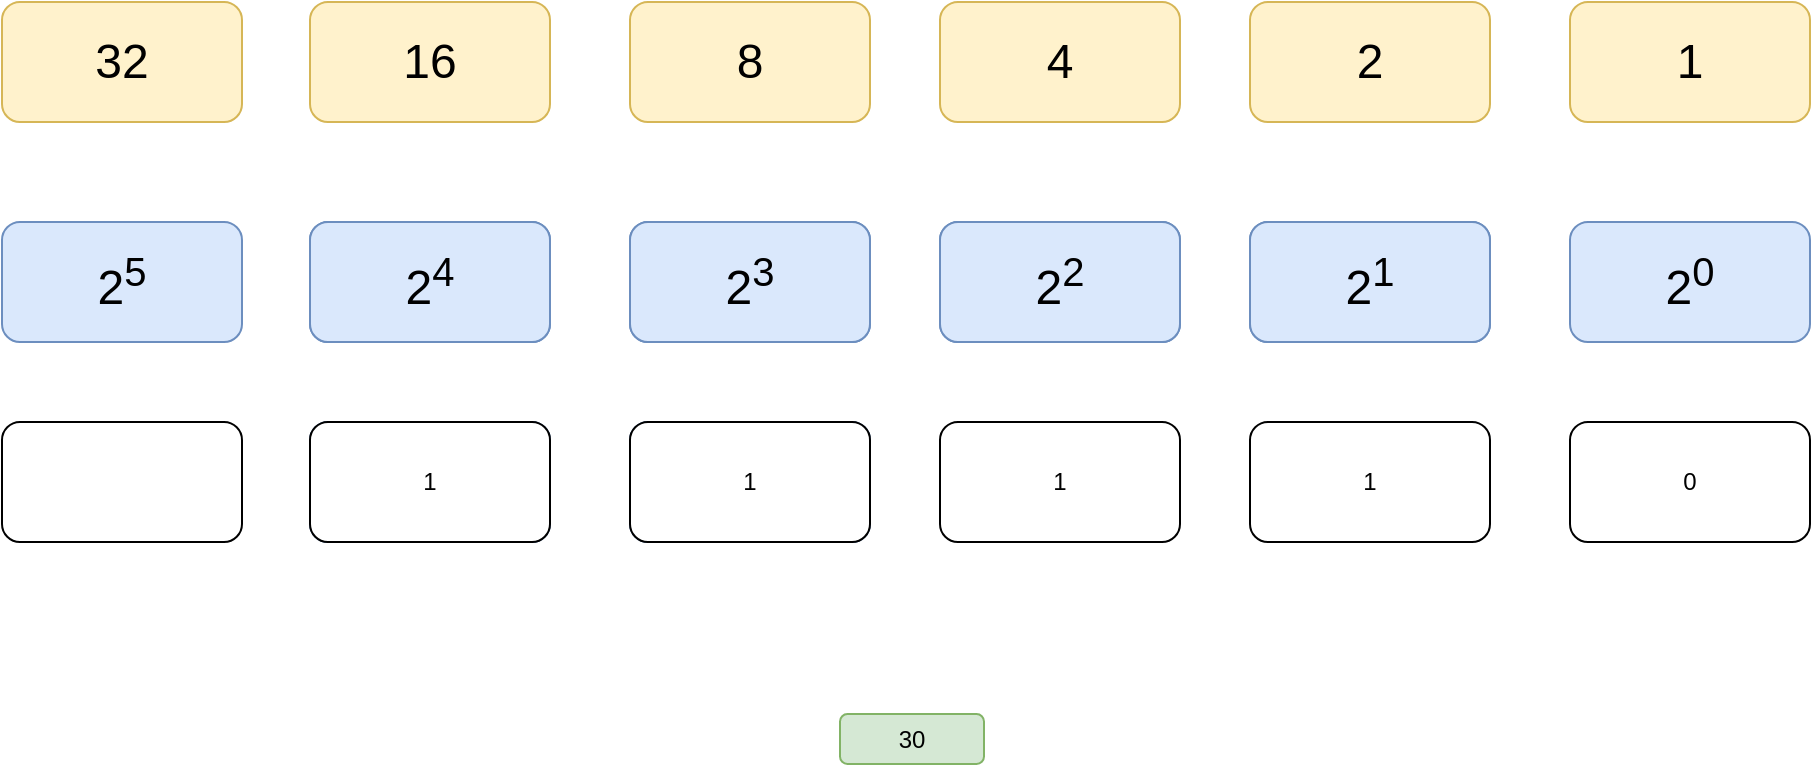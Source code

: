 <mxfile version="13.10.9" type="github"><diagram id="26AvpNieTNaw5I2P6WNo" name="Page-1"><mxGraphModel dx="2736" dy="818" grid="0" gridSize="10" guides="1" tooltips="1" connect="1" arrows="1" fold="1" page="1" pageScale="1" pageWidth="850" pageHeight="1100" math="0" shadow="0"><root><mxCell id="0"/><mxCell id="1" parent="0"/><mxCell id="7SKpadpjBrFhAPYEajGP-1" value="&lt;font style=&quot;font-size: 24px&quot;&gt;2&lt;sup&gt;2&lt;/sup&gt;&lt;/font&gt;" style="rounded=1;whiteSpace=wrap;html=1;fillColor=#dae8fc;strokeColor=#6c8ebf;" parent="1" vertex="1"><mxGeometry x="365" y="360" width="120" height="60" as="geometry"/></mxCell><mxCell id="7SKpadpjBrFhAPYEajGP-4" value="&lt;font style=&quot;font-size: 24px&quot;&gt;2&lt;sup&gt;1&lt;/sup&gt;&lt;/font&gt;" style="rounded=1;whiteSpace=wrap;html=1;fillColor=#dae8fc;strokeColor=#6c8ebf;" parent="1" vertex="1"><mxGeometry x="520" y="360" width="120" height="60" as="geometry"/></mxCell><mxCell id="7SKpadpjBrFhAPYEajGP-5" value="&lt;font style=&quot;font-size: 24px&quot;&gt;&lt;font style=&quot;font-size: 24px&quot;&gt;2&lt;/font&gt;&lt;font style=&quot;font-size: 24px&quot;&gt;&lt;sup&gt;0&lt;/sup&gt;&lt;/font&gt;&lt;/font&gt;" style="rounded=1;whiteSpace=wrap;html=1;fillColor=#dae8fc;strokeColor=#6c8ebf;" parent="1" vertex="1"><mxGeometry x="680" y="360" width="120" height="60" as="geometry"/></mxCell><mxCell id="7SKpadpjBrFhAPYEajGP-6" value="&lt;font style=&quot;font-size: 24px&quot;&gt;2&lt;sup&gt;3&lt;/sup&gt;&lt;/font&gt;" style="rounded=1;whiteSpace=wrap;html=1;fillColor=#dae8fc;strokeColor=#6c8ebf;" parent="1" vertex="1"><mxGeometry x="210" y="360" width="120" height="60" as="geometry"/></mxCell><mxCell id="7SKpadpjBrFhAPYEajGP-7" value="&lt;font style=&quot;font-size: 24px&quot;&gt;2&lt;sup&gt;4&lt;/sup&gt;&lt;/font&gt;" style="rounded=1;whiteSpace=wrap;html=1;fillColor=#dae8fc;strokeColor=#6c8ebf;" parent="1" vertex="1"><mxGeometry x="50" y="360" width="120" height="60" as="geometry"/></mxCell><mxCell id="7SKpadpjBrFhAPYEajGP-8" value="&lt;font style=&quot;font-size: 24px&quot;&gt;2&lt;sup&gt;4&lt;/sup&gt;&lt;/font&gt;" style="rounded=1;whiteSpace=wrap;html=1;fillColor=#dae8fc;strokeColor=#6c8ebf;" parent="1" vertex="1"><mxGeometry x="50" y="360" width="120" height="60" as="geometry"/></mxCell><mxCell id="7SKpadpjBrFhAPYEajGP-9" value="&lt;font style=&quot;font-size: 24px&quot;&gt;2&lt;sup&gt;3&lt;/sup&gt;&lt;/font&gt;" style="rounded=1;whiteSpace=wrap;html=1;fillColor=#dae8fc;strokeColor=#6c8ebf;" parent="1" vertex="1"><mxGeometry x="210" y="360" width="120" height="60" as="geometry"/></mxCell><mxCell id="7SKpadpjBrFhAPYEajGP-10" value="&lt;font style=&quot;font-size: 24px&quot;&gt;2&lt;sup&gt;2&lt;/sup&gt;&lt;/font&gt;" style="rounded=1;whiteSpace=wrap;html=1;fillColor=#dae8fc;strokeColor=#6c8ebf;" parent="1" vertex="1"><mxGeometry x="365" y="360" width="120" height="60" as="geometry"/></mxCell><mxCell id="7SKpadpjBrFhAPYEajGP-11" value="&lt;font style=&quot;font-size: 24px&quot;&gt;2&lt;sup&gt;1&lt;/sup&gt;&lt;/font&gt;" style="rounded=1;whiteSpace=wrap;html=1;fillColor=#dae8fc;strokeColor=#6c8ebf;" parent="1" vertex="1"><mxGeometry x="520" y="360" width="120" height="60" as="geometry"/></mxCell><mxCell id="7SKpadpjBrFhAPYEajGP-12" value="16" style="rounded=1;whiteSpace=wrap;html=1;fillColor=#fff2cc;strokeColor=#d6b656;fontSize=24;" parent="1" vertex="1"><mxGeometry x="50" y="250" width="120" height="60" as="geometry"/></mxCell><mxCell id="7SKpadpjBrFhAPYEajGP-13" value="8" style="rounded=1;whiteSpace=wrap;html=1;fillColor=#fff2cc;strokeColor=#d6b656;fontSize=24;" parent="1" vertex="1"><mxGeometry x="210" y="250" width="120" height="60" as="geometry"/></mxCell><mxCell id="7SKpadpjBrFhAPYEajGP-14" value="4" style="rounded=1;whiteSpace=wrap;html=1;fillColor=#fff2cc;strokeColor=#d6b656;fontSize=24;" parent="1" vertex="1"><mxGeometry x="365" y="250" width="120" height="60" as="geometry"/></mxCell><mxCell id="7SKpadpjBrFhAPYEajGP-15" value="2" style="rounded=1;whiteSpace=wrap;html=1;fillColor=#fff2cc;strokeColor=#d6b656;fontSize=24;" parent="1" vertex="1"><mxGeometry x="520" y="250" width="120" height="60" as="geometry"/></mxCell><mxCell id="7SKpadpjBrFhAPYEajGP-16" value="1" style="rounded=1;whiteSpace=wrap;html=1;fillColor=#fff2cc;strokeColor=#d6b656;fontSize=24;" parent="1" vertex="1"><mxGeometry x="680" y="250" width="120" height="60" as="geometry"/></mxCell><mxCell id="7SKpadpjBrFhAPYEajGP-18" value="" style="rounded=1;whiteSpace=wrap;html=1;fillColor=#dae8fc;strokeColor=#6c8ebf;" parent="1" vertex="1"><mxGeometry x="50" y="460" width="120" height="60" as="geometry"/></mxCell><mxCell id="7SKpadpjBrFhAPYEajGP-19" value="" style="rounded=1;whiteSpace=wrap;html=1;fillColor=#dae8fc;strokeColor=#6c8ebf;" parent="1" vertex="1"><mxGeometry x="210" y="460" width="120" height="60" as="geometry"/></mxCell><mxCell id="7SKpadpjBrFhAPYEajGP-20" value="1" style="rounded=1;whiteSpace=wrap;html=1;" parent="1" vertex="1"><mxGeometry x="365" y="460" width="120" height="60" as="geometry"/></mxCell><mxCell id="7SKpadpjBrFhAPYEajGP-21" value="1" style="rounded=1;whiteSpace=wrap;html=1;" parent="1" vertex="1"><mxGeometry x="520" y="460" width="120" height="60" as="geometry"/></mxCell><mxCell id="7SKpadpjBrFhAPYEajGP-22" value="0" style="rounded=1;whiteSpace=wrap;html=1;" parent="1" vertex="1"><mxGeometry x="680" y="460" width="120" height="60" as="geometry"/></mxCell><mxCell id="7SKpadpjBrFhAPYEajGP-23" value="1" style="rounded=1;whiteSpace=wrap;html=1;" parent="1" vertex="1"><mxGeometry x="50" y="460" width="120" height="60" as="geometry"/></mxCell><mxCell id="7SKpadpjBrFhAPYEajGP-24" value="1" style="rounded=1;whiteSpace=wrap;html=1;" parent="1" vertex="1"><mxGeometry x="210" y="460" width="120" height="60" as="geometry"/></mxCell><mxCell id="7SKpadpjBrFhAPYEajGP-25" value="30" style="rounded=1;whiteSpace=wrap;html=1;fillColor=#d5e8d4;strokeColor=#82b366;" parent="1" vertex="1"><mxGeometry x="315" y="606" width="72" height="25" as="geometry"/></mxCell><mxCell id="7SKpadpjBrFhAPYEajGP-26" value="32" style="rounded=1;whiteSpace=wrap;html=1;fillColor=#fff2cc;strokeColor=#d6b656;fontSize=24;" parent="1" vertex="1"><mxGeometry x="-104" y="250" width="120" height="60" as="geometry"/></mxCell><mxCell id="7SKpadpjBrFhAPYEajGP-27" value="&lt;font style=&quot;font-size: 24px&quot;&gt;2&lt;sup&gt;5&lt;/sup&gt;&lt;/font&gt;" style="rounded=1;whiteSpace=wrap;html=1;fillColor=#dae8fc;strokeColor=#6c8ebf;" parent="1" vertex="1"><mxGeometry x="-104" y="360" width="120" height="60" as="geometry"/></mxCell><mxCell id="7SKpadpjBrFhAPYEajGP-28" value="" style="rounded=1;whiteSpace=wrap;html=1;" parent="1" vertex="1"><mxGeometry x="-104" y="460" width="120" height="60" as="geometry"/></mxCell></root></mxGraphModel></diagram></mxfile>